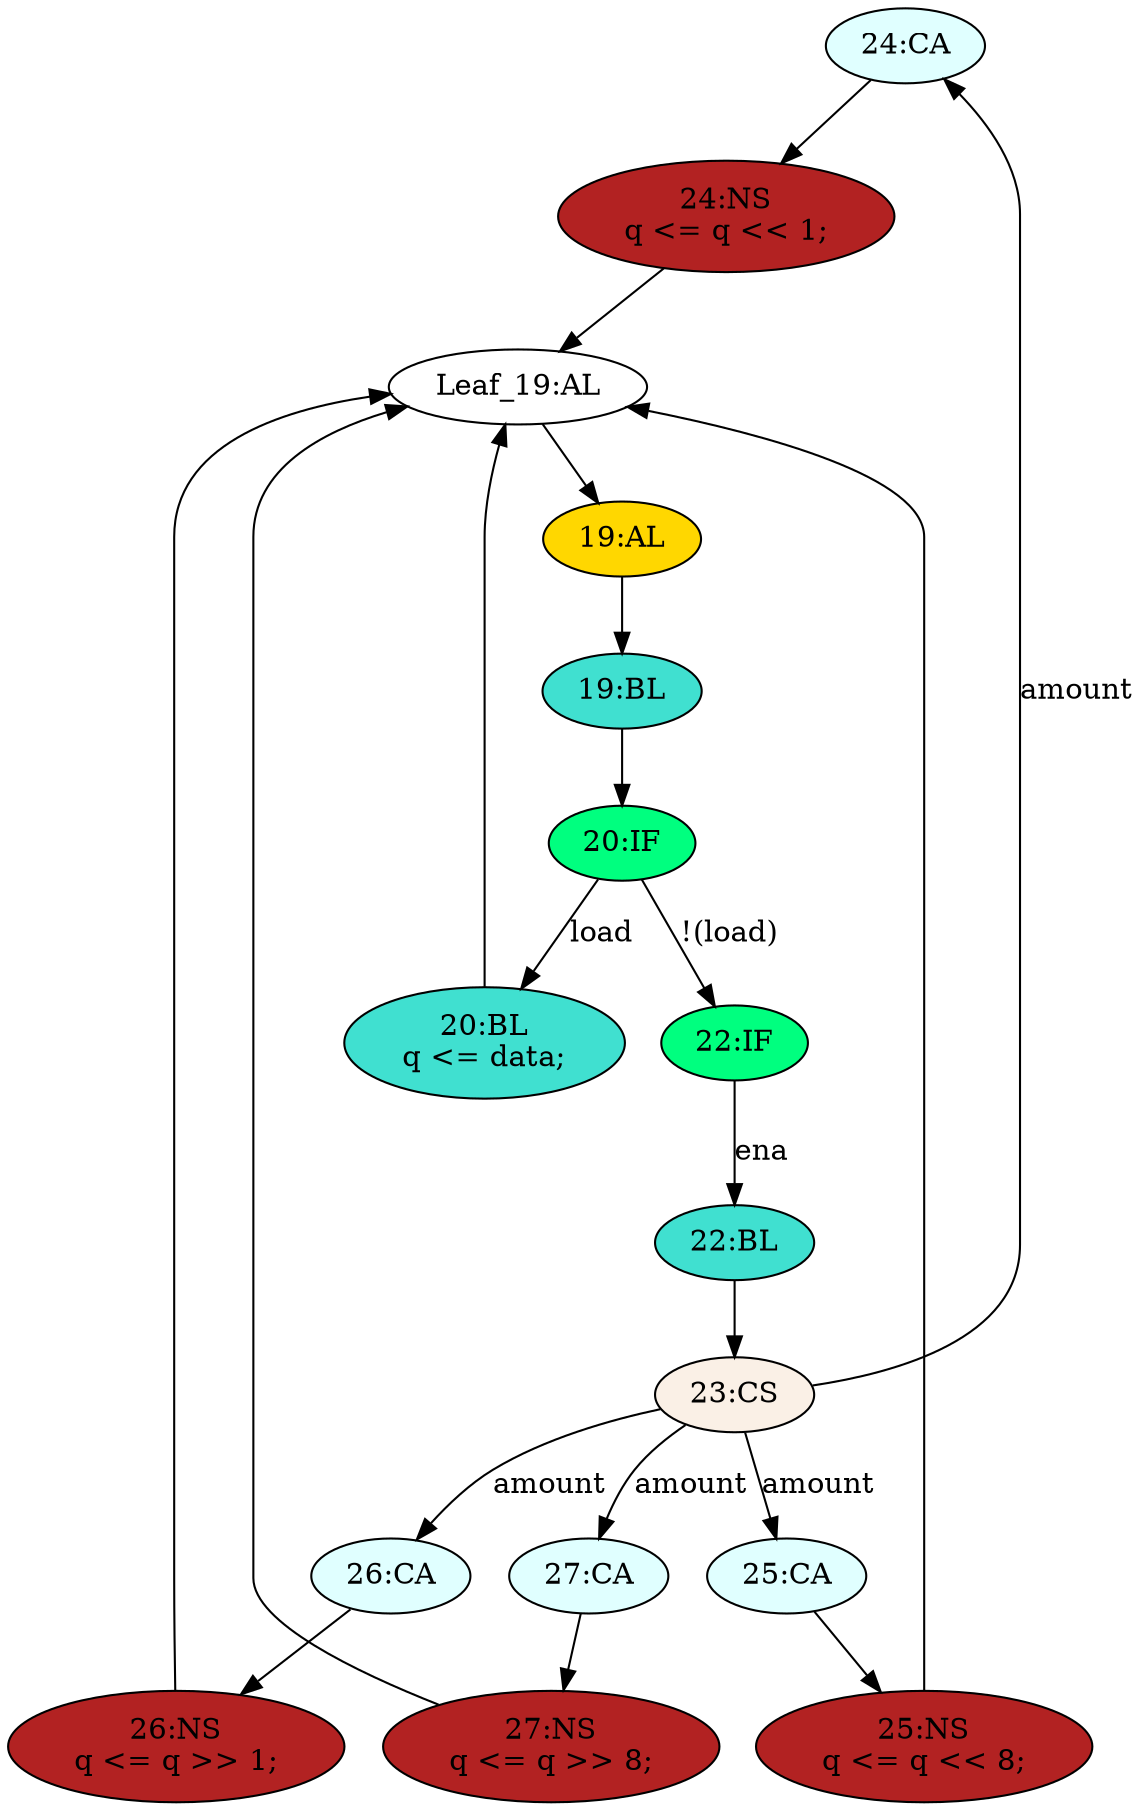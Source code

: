 strict digraph "compose( ,  )" {
	node [label="\N"];
	"24:CA"	[ast="<pyverilog.vparser.ast.Case object at 0x7f90ebb31650>",
		fillcolor=lightcyan,
		label="24:CA",
		statements="[]",
		style=filled,
		typ=Case];
	"24:NS"	[ast="<pyverilog.vparser.ast.NonblockingSubstitution object at 0x7f90ebb3dc50>",
		fillcolor=firebrick,
		label="24:NS
q <= q << 1;",
		statements="[<pyverilog.vparser.ast.NonblockingSubstitution object at 0x7f90ebb3dc50>]",
		style=filled,
		typ=NonblockingSubstitution];
	"24:CA" -> "24:NS"	[cond="[]",
		lineno=None];
	"20:BL"	[ast="<pyverilog.vparser.ast.Block object at 0x7f90ebb23790>",
		fillcolor=turquoise,
		label="20:BL
q <= data;",
		statements="[<pyverilog.vparser.ast.NonblockingSubstitution object at 0x7f90ebb23210>]",
		style=filled,
		typ=Block];
	"Leaf_19:AL"	[def_var="['q']",
		label="Leaf_19:AL"];
	"20:BL" -> "Leaf_19:AL"	[cond="[]",
		lineno=None];
	"22:BL"	[ast="<pyverilog.vparser.ast.Block object at 0x7f90ebacecd0>",
		fillcolor=turquoise,
		label="22:BL",
		statements="[]",
		style=filled,
		typ=Block];
	"23:CS"	[ast="<pyverilog.vparser.ast.CaseStatement object at 0x7f90ef5a5190>",
		fillcolor=linen,
		label="23:CS",
		statements="[]",
		style=filled,
		typ=CaseStatement];
	"22:BL" -> "23:CS"	[cond="[]",
		lineno=None];
	"26:NS"	[ast="<pyverilog.vparser.ast.NonblockingSubstitution object at 0x7f90efc85d10>",
		fillcolor=firebrick,
		label="26:NS
q <= q >> 1;",
		statements="[<pyverilog.vparser.ast.NonblockingSubstitution object at 0x7f90efc85d10>]",
		style=filled,
		typ=NonblockingSubstitution];
	"26:NS" -> "Leaf_19:AL"	[cond="[]",
		lineno=None];
	"27:CA"	[ast="<pyverilog.vparser.ast.Case object at 0x7f90ebbaa250>",
		fillcolor=lightcyan,
		label="27:CA",
		statements="[]",
		style=filled,
		typ=Case];
	"27:NS"	[ast="<pyverilog.vparser.ast.NonblockingSubstitution object at 0x7f90ebbaa310>",
		fillcolor=firebrick,
		label="27:NS
q <= q >> 8;",
		statements="[<pyverilog.vparser.ast.NonblockingSubstitution object at 0x7f90ebbaa310>]",
		style=filled,
		typ=NonblockingSubstitution];
	"27:CA" -> "27:NS"	[cond="[]",
		lineno=None];
	"19:BL"	[ast="<pyverilog.vparser.ast.Block object at 0x7f90ebb23d10>",
		fillcolor=turquoise,
		label="19:BL",
		statements="[]",
		style=filled,
		typ=Block];
	"20:IF"	[ast="<pyverilog.vparser.ast.IfStatement object at 0x7f90ebb23ed0>",
		fillcolor=springgreen,
		label="20:IF",
		statements="[]",
		style=filled,
		typ=IfStatement];
	"19:BL" -> "20:IF"	[cond="[]",
		lineno=None];
	"20:IF" -> "20:BL"	[cond="['load']",
		label=load,
		lineno=20];
	"22:IF"	[ast="<pyverilog.vparser.ast.IfStatement object at 0x7f90ebace550>",
		fillcolor=springgreen,
		label="22:IF",
		statements="[]",
		style=filled,
		typ=IfStatement];
	"20:IF" -> "22:IF"	[cond="['load']",
		label="!(load)",
		lineno=20];
	"25:NS"	[ast="<pyverilog.vparser.ast.NonblockingSubstitution object at 0x7f90ebb26450>",
		fillcolor=firebrick,
		label="25:NS
q <= q << 8;",
		statements="[<pyverilog.vparser.ast.NonblockingSubstitution object at 0x7f90ebb26450>]",
		style=filled,
		typ=NonblockingSubstitution];
	"25:NS" -> "Leaf_19:AL"	[cond="[]",
		lineno=None];
	"19:AL"	[ast="<pyverilog.vparser.ast.Always object at 0x7f90ebb37090>",
		clk_sens=True,
		fillcolor=gold,
		label="19:AL",
		sens="['clk']",
		statements="[]",
		style=filled,
		typ=Always,
		use_var="['load', 'ena', 'amount', 'data', 'q']"];
	"Leaf_19:AL" -> "19:AL";
	"23:CS" -> "24:CA"	[cond="['amount']",
		label=amount,
		lineno=23];
	"23:CS" -> "27:CA"	[cond="['amount']",
		label=amount,
		lineno=23];
	"26:CA"	[ast="<pyverilog.vparser.ast.Case object at 0x7f90ebb26090>",
		fillcolor=lightcyan,
		label="26:CA",
		statements="[]",
		style=filled,
		typ=Case];
	"23:CS" -> "26:CA"	[cond="['amount']",
		label=amount,
		lineno=23];
	"25:CA"	[ast="<pyverilog.vparser.ast.Case object at 0x7f90ebb26e90>",
		fillcolor=lightcyan,
		label="25:CA",
		statements="[]",
		style=filled,
		typ=Case];
	"23:CS" -> "25:CA"	[cond="['amount']",
		label=amount,
		lineno=23];
	"24:NS" -> "Leaf_19:AL"	[cond="[]",
		lineno=None];
	"27:NS" -> "Leaf_19:AL"	[cond="[]",
		lineno=None];
	"22:IF" -> "22:BL"	[cond="['ena']",
		label=ena,
		lineno=22];
	"26:CA" -> "26:NS"	[cond="[]",
		lineno=None];
	"25:CA" -> "25:NS"	[cond="[]",
		lineno=None];
	"19:AL" -> "19:BL"	[cond="[]",
		lineno=None];
}

